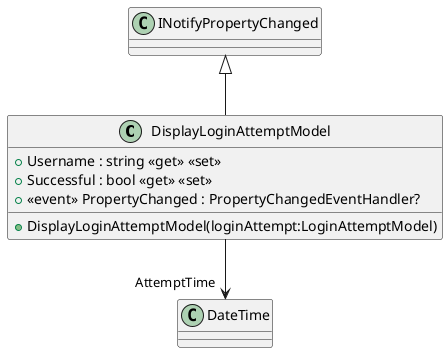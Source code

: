 @startuml
class DisplayLoginAttemptModel {
    + Username : string <<get>> <<set>>
    + Successful : bool <<get>> <<set>>
    + DisplayLoginAttemptModel(loginAttempt:LoginAttemptModel)
    +  <<event>> PropertyChanged : PropertyChangedEventHandler? 
}
INotifyPropertyChanged <|-- DisplayLoginAttemptModel
DisplayLoginAttemptModel --> "AttemptTime" DateTime
@enduml
